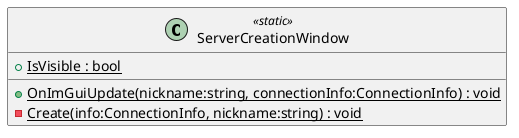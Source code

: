 @startuml
class ServerCreationWindow <<static>> {
    + {static} IsVisible : bool
    + {static} OnImGuiUpdate(nickname:string, connectionInfo:ConnectionInfo) : void
    - {static} Create(info:ConnectionInfo, nickname:string) : void
}
@enduml
